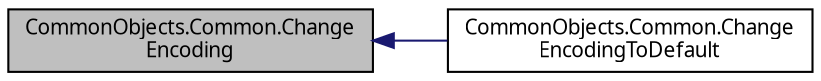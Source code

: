 digraph "CommonObjects.Common.ChangeEncoding"
{
  edge [fontname="FreeSans.ttf",fontsize="10",labelfontname="FreeSans.ttf",labelfontsize="10"];
  node [fontname="FreeSans.ttf",fontsize="10",shape=record];
  rankdir="LR";
  Node1 [label="CommonObjects.Common.Change\lEncoding",height=0.2,width=0.4,color="black", fillcolor="grey75", style="filled", fontcolor="black"];
  Node1 -> Node2 [dir="back",color="midnightblue",fontsize="10",style="solid",fontname="FreeSans.ttf"];
  Node2 [label="CommonObjects.Common.Change\lEncodingToDefault",height=0.2,width=0.4,color="black", fillcolor="white", style="filled",URL="$class_common_objects_1_1_common.html#a28b60d18f941169565d19ad3703617ca",tooltip="Смена кодировки на кодировку по умолчанию "];
}
